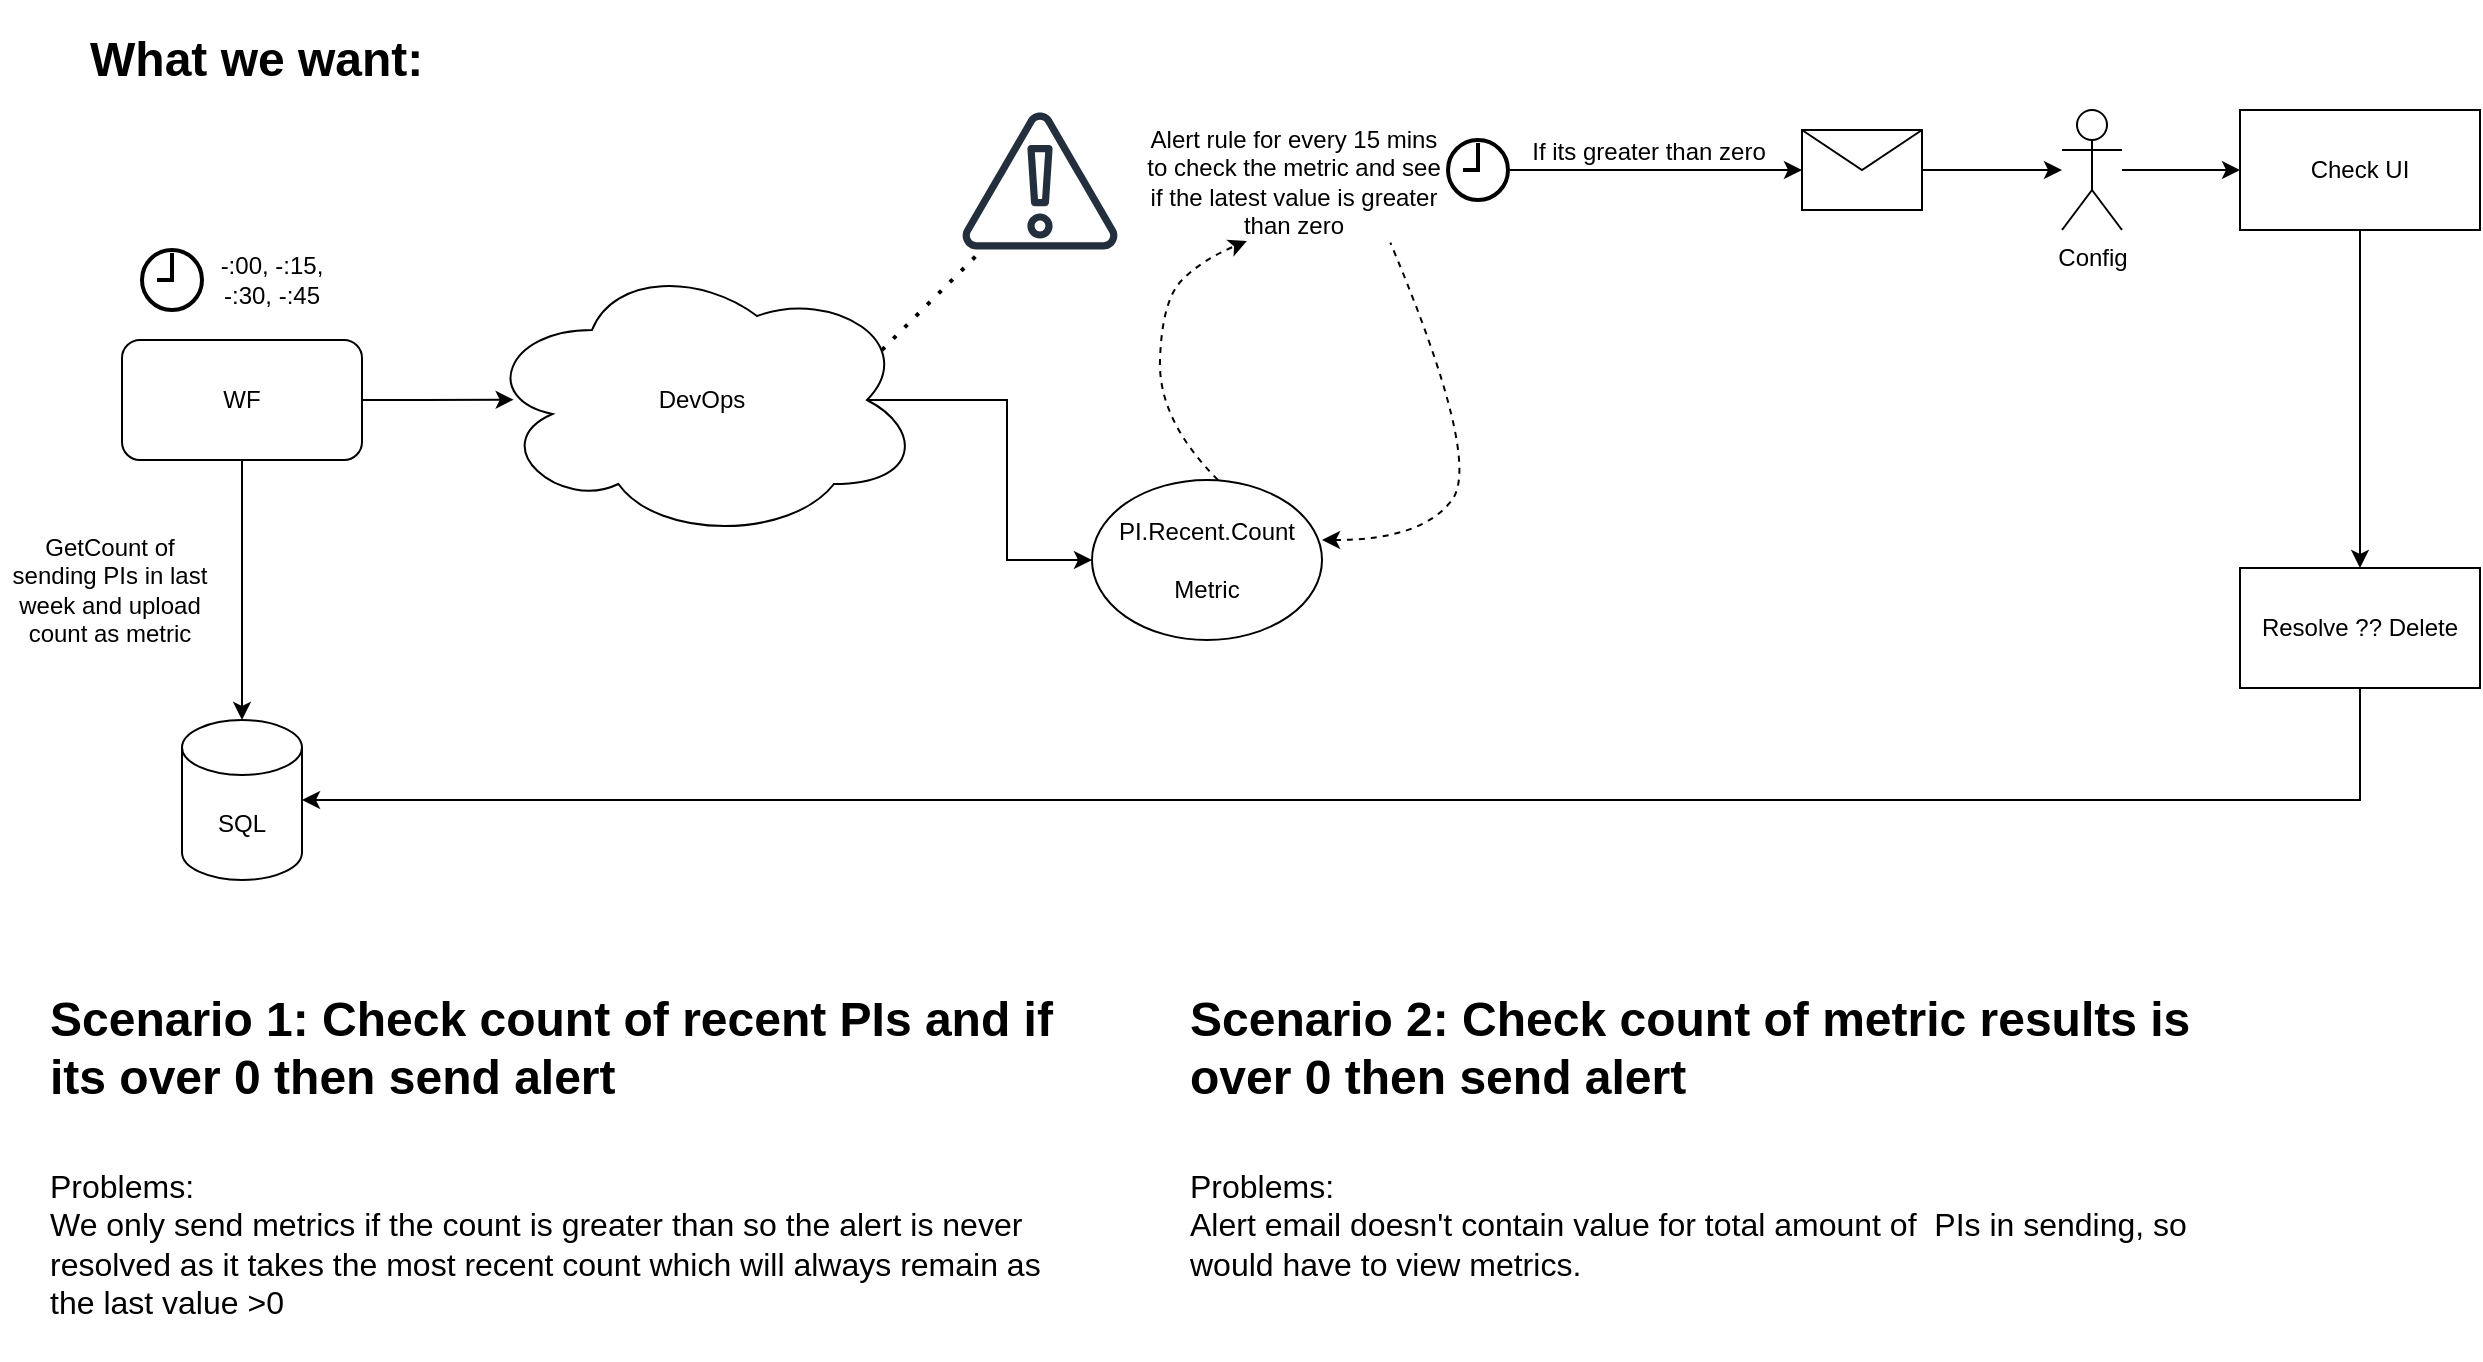 <mxfile version="21.3.5" type="github">
  <diagram name="Page-1" id="Kkhko3-lI88rhhToAhvI">
    <mxGraphModel dx="1434" dy="764" grid="1" gridSize="10" guides="1" tooltips="1" connect="1" arrows="1" fold="1" page="1" pageScale="1" pageWidth="1169" pageHeight="827" math="0" shadow="0">
      <root>
        <mxCell id="0" />
        <mxCell id="1" parent="0" />
        <mxCell id="GTdq3fTMbGytyCx3zL99-6" value="" style="edgeStyle=orthogonalEdgeStyle;rounded=0;orthogonalLoop=1;jettySize=auto;html=1;entryX=0.072;entryY=0.499;entryDx=0;entryDy=0;entryPerimeter=0;" parent="1" source="GTdq3fTMbGytyCx3zL99-1" target="GTdq3fTMbGytyCx3zL99-4" edge="1">
          <mxGeometry relative="1" as="geometry">
            <Array as="points" />
          </mxGeometry>
        </mxCell>
        <mxCell id="GTdq3fTMbGytyCx3zL99-30" style="edgeStyle=orthogonalEdgeStyle;rounded=0;orthogonalLoop=1;jettySize=auto;html=1;exitX=0.5;exitY=1;exitDx=0;exitDy=0;entryX=0.5;entryY=0;entryDx=0;entryDy=0;entryPerimeter=0;" parent="1" source="GTdq3fTMbGytyCx3zL99-1" target="GTdq3fTMbGytyCx3zL99-28" edge="1">
          <mxGeometry relative="1" as="geometry" />
        </mxCell>
        <mxCell id="GTdq3fTMbGytyCx3zL99-1" value="WF" style="rounded=1;whiteSpace=wrap;html=1;" parent="1" vertex="1">
          <mxGeometry x="101" y="240" width="120" height="60" as="geometry" />
        </mxCell>
        <mxCell id="GTdq3fTMbGytyCx3zL99-2" value="" style="html=1;verticalLabelPosition=bottom;align=center;labelBackgroundColor=#ffffff;verticalAlign=top;strokeWidth=2;strokeColor=#000000;shadow=0;dashed=0;shape=mxgraph.ios7.icons.clock;" parent="1" vertex="1">
          <mxGeometry x="111" y="195" width="30" height="30" as="geometry" />
        </mxCell>
        <mxCell id="GTdq3fTMbGytyCx3zL99-3" value="-:00, -:15, -:30, -:45" style="text;html=1;strokeColor=none;fillColor=none;align=center;verticalAlign=middle;whiteSpace=wrap;rounded=0;" parent="1" vertex="1">
          <mxGeometry x="141" y="190" width="70" height="40" as="geometry" />
        </mxCell>
        <mxCell id="GTdq3fTMbGytyCx3zL99-14" value="" style="edgeStyle=orthogonalEdgeStyle;rounded=0;orthogonalLoop=1;jettySize=auto;html=1;exitX=0.875;exitY=0.5;exitDx=0;exitDy=0;exitPerimeter=0;" parent="1" source="GTdq3fTMbGytyCx3zL99-4" target="GTdq3fTMbGytyCx3zL99-13" edge="1">
          <mxGeometry relative="1" as="geometry" />
        </mxCell>
        <mxCell id="GTdq3fTMbGytyCx3zL99-4" value="DevOps" style="ellipse;shape=cloud;whiteSpace=wrap;html=1;" parent="1" vertex="1">
          <mxGeometry x="281" y="200" width="220" height="140" as="geometry" />
        </mxCell>
        <mxCell id="GTdq3fTMbGytyCx3zL99-7" value="GetCount of sending PIs in last week and upload count as metric" style="text;html=1;strokeColor=none;fillColor=none;align=center;verticalAlign=middle;whiteSpace=wrap;rounded=0;" parent="1" vertex="1">
          <mxGeometry x="40" y="350" width="110" height="30" as="geometry" />
        </mxCell>
        <mxCell id="GTdq3fTMbGytyCx3zL99-8" value="" style="sketch=0;outlineConnect=0;fontColor=#232F3E;gradientColor=none;fillColor=#232F3D;strokeColor=none;dashed=0;verticalLabelPosition=bottom;verticalAlign=top;align=center;html=1;fontSize=12;fontStyle=0;aspect=fixed;pointerEvents=1;shape=mxgraph.aws4.alert;" parent="1" vertex="1">
          <mxGeometry x="521" y="126" width="78" height="69" as="geometry" />
        </mxCell>
        <mxCell id="GTdq3fTMbGytyCx3zL99-9" value="Alert rule for every 15 mins to check the metric and see if the latest value is greater than zero" style="text;html=1;strokeColor=none;fillColor=none;align=center;verticalAlign=middle;whiteSpace=wrap;rounded=0;" parent="1" vertex="1">
          <mxGeometry x="611" y="130.5" width="152" height="60" as="geometry" />
        </mxCell>
        <mxCell id="GTdq3fTMbGytyCx3zL99-10" value="" style="endArrow=none;dashed=1;html=1;dashPattern=1 3;strokeWidth=2;rounded=0;" parent="1" edge="1">
          <mxGeometry width="50" height="50" relative="1" as="geometry">
            <mxPoint x="481" y="245" as="sourcePoint" />
            <mxPoint x="531" y="195" as="targetPoint" />
          </mxGeometry>
        </mxCell>
        <mxCell id="GTdq3fTMbGytyCx3zL99-20" value="" style="edgeStyle=orthogonalEdgeStyle;rounded=0;orthogonalLoop=1;jettySize=auto;html=1;" parent="1" source="GTdq3fTMbGytyCx3zL99-12" target="GTdq3fTMbGytyCx3zL99-19" edge="1">
          <mxGeometry relative="1" as="geometry" />
        </mxCell>
        <mxCell id="GTdq3fTMbGytyCx3zL99-12" value="" style="html=1;verticalLabelPosition=bottom;align=center;labelBackgroundColor=#ffffff;verticalAlign=top;strokeWidth=2;strokeColor=#000000;shadow=0;dashed=0;shape=mxgraph.ios7.icons.clock;" parent="1" vertex="1">
          <mxGeometry x="764" y="140" width="30" height="30" as="geometry" />
        </mxCell>
        <mxCell id="GTdq3fTMbGytyCx3zL99-13" value="PI.Recent.Count&lt;br&gt;&lt;br&gt;Metric" style="ellipse;whiteSpace=wrap;html=1;" parent="1" vertex="1">
          <mxGeometry x="586" y="310" width="115" height="80" as="geometry" />
        </mxCell>
        <mxCell id="GTdq3fTMbGytyCx3zL99-15" value="&lt;h1&gt;What we want:&lt;/h1&gt;" style="text;html=1;strokeColor=none;fillColor=none;spacing=5;spacingTop=-20;whiteSpace=wrap;overflow=hidden;rounded=0;" parent="1" vertex="1">
          <mxGeometry x="80" y="80" width="190" height="120" as="geometry" />
        </mxCell>
        <mxCell id="GTdq3fTMbGytyCx3zL99-17" value="" style="curved=1;endArrow=none;html=1;rounded=0;endFill=0;startArrow=classic;startFill=1;dashed=1;entryX=0.817;entryY=1.014;entryDx=0;entryDy=0;entryPerimeter=0;" parent="1" target="GTdq3fTMbGytyCx3zL99-9" edge="1">
          <mxGeometry width="50" height="50" relative="1" as="geometry">
            <mxPoint x="701" y="340" as="sourcePoint" />
            <mxPoint x="791" y="180" as="targetPoint" />
            <Array as="points">
              <mxPoint x="751" y="340" />
              <mxPoint x="781" y="300" />
            </Array>
          </mxGeometry>
        </mxCell>
        <mxCell id="GTdq3fTMbGytyCx3zL99-18" value="" style="curved=1;endArrow=classic;html=1;rounded=0;endFill=1;startArrow=none;startFill=0;dashed=1;entryX=0.345;entryY=1;entryDx=0;entryDy=0;entryPerimeter=0;" parent="1" target="GTdq3fTMbGytyCx3zL99-9" edge="1">
          <mxGeometry width="50" height="50" relative="1" as="geometry">
            <mxPoint x="649" y="310" as="sourcePoint" />
            <mxPoint x="739" y="150" as="targetPoint" />
            <Array as="points">
              <mxPoint x="619" y="280" />
              <mxPoint x="621" y="220" />
              <mxPoint x="641" y="200" />
            </Array>
          </mxGeometry>
        </mxCell>
        <mxCell id="GTdq3fTMbGytyCx3zL99-25" value="" style="edgeStyle=orthogonalEdgeStyle;rounded=0;orthogonalLoop=1;jettySize=auto;html=1;" parent="1" source="GTdq3fTMbGytyCx3zL99-19" target="GTdq3fTMbGytyCx3zL99-22" edge="1">
          <mxGeometry relative="1" as="geometry" />
        </mxCell>
        <mxCell id="GTdq3fTMbGytyCx3zL99-19" value="" style="shape=message;html=1;html=1;outlineConnect=0;labelPosition=center;verticalLabelPosition=bottom;align=center;verticalAlign=top;" parent="1" vertex="1">
          <mxGeometry x="941" y="135" width="60" height="40" as="geometry" />
        </mxCell>
        <mxCell id="GTdq3fTMbGytyCx3zL99-21" value="If its greater than zero" style="text;html=1;align=center;verticalAlign=middle;resizable=0;points=[];autosize=1;strokeColor=none;fillColor=none;" parent="1" vertex="1">
          <mxGeometry x="794" y="130.5" width="140" height="30" as="geometry" />
        </mxCell>
        <mxCell id="GTdq3fTMbGytyCx3zL99-27" value="" style="edgeStyle=orthogonalEdgeStyle;rounded=0;orthogonalLoop=1;jettySize=auto;html=1;" parent="1" source="GTdq3fTMbGytyCx3zL99-22" target="GTdq3fTMbGytyCx3zL99-26" edge="1">
          <mxGeometry relative="1" as="geometry" />
        </mxCell>
        <mxCell id="GTdq3fTMbGytyCx3zL99-22" value="Config" style="shape=umlActor;verticalLabelPosition=bottom;verticalAlign=top;html=1;outlineConnect=0;" parent="1" vertex="1">
          <mxGeometry x="1071" y="125" width="30" height="60" as="geometry" />
        </mxCell>
        <mxCell id="GTdq3fTMbGytyCx3zL99-32" value="" style="edgeStyle=orthogonalEdgeStyle;rounded=0;orthogonalLoop=1;jettySize=auto;html=1;" parent="1" source="GTdq3fTMbGytyCx3zL99-26" target="GTdq3fTMbGytyCx3zL99-31" edge="1">
          <mxGeometry relative="1" as="geometry" />
        </mxCell>
        <mxCell id="GTdq3fTMbGytyCx3zL99-26" value="Check UI" style="whiteSpace=wrap;html=1;verticalAlign=middle;" parent="1" vertex="1">
          <mxGeometry x="1160" y="125" width="120" height="60" as="geometry" />
        </mxCell>
        <mxCell id="GTdq3fTMbGytyCx3zL99-28" value="SQL" style="shape=cylinder3;whiteSpace=wrap;html=1;boundedLbl=1;backgroundOutline=1;size=13.75;" parent="1" vertex="1">
          <mxGeometry x="131" y="430" width="60" height="80" as="geometry" />
        </mxCell>
        <mxCell id="GTdq3fTMbGytyCx3zL99-33" style="edgeStyle=orthogonalEdgeStyle;rounded=0;orthogonalLoop=1;jettySize=auto;html=1;exitX=0.5;exitY=1;exitDx=0;exitDy=0;entryX=1;entryY=0.5;entryDx=0;entryDy=0;entryPerimeter=0;" parent="1" source="GTdq3fTMbGytyCx3zL99-31" target="GTdq3fTMbGytyCx3zL99-28" edge="1">
          <mxGeometry relative="1" as="geometry" />
        </mxCell>
        <mxCell id="GTdq3fTMbGytyCx3zL99-31" value="Resolve ?? Delete" style="whiteSpace=wrap;html=1;verticalAlign=middle;" parent="1" vertex="1">
          <mxGeometry x="1160" y="354" width="120" height="60" as="geometry" />
        </mxCell>
        <mxCell id="KGSe6S6s_oEejVPAiPoT-34" value="&lt;h1&gt;Scenario 1: Check count of recent PIs and if its over 0 then send alert&lt;/h1&gt;&lt;div&gt;&lt;br&gt;&lt;/div&gt;&lt;div style=&quot;font-size: 16px;&quot;&gt;&lt;font style=&quot;font-size: 16px;&quot;&gt;Problems:&lt;/font&gt;&lt;/div&gt;&lt;div style=&quot;font-size: 16px;&quot;&gt;&lt;font style=&quot;font-size: 16px;&quot;&gt;We only send metrics if the count is greater than so the alert is never resolved as it takes the most recent count which will always remain as the last value &amp;gt;0&lt;/font&gt;&lt;/div&gt;&lt;div style=&quot;font-size: 16px;&quot;&gt;&lt;br&gt;&lt;/div&gt;" style="text;html=1;strokeColor=none;fillColor=none;spacing=5;spacingTop=-20;whiteSpace=wrap;overflow=hidden;rounded=0;" parent="1" vertex="1">
          <mxGeometry x="60" y="560" width="520" height="190" as="geometry" />
        </mxCell>
        <mxCell id="KGSe6S6s_oEejVPAiPoT-35" value="&lt;h1&gt;Scenario 2: Check count of metric results is over 0 then send alert&lt;/h1&gt;&lt;div&gt;&lt;br&gt;&lt;/div&gt;&lt;div style=&quot;font-size: 16px;&quot;&gt;&lt;font style=&quot;font-size: 16px;&quot;&gt;Problems:&lt;/font&gt;&lt;/div&gt;&lt;div style=&quot;font-size: 16px;&quot;&gt;&lt;font style=&quot;font-size: 16px;&quot;&gt;Alert email doesn&#39;t contain value for total amount of&amp;nbsp; PIs in sending, so would have to view metrics.&lt;/font&gt;&lt;/div&gt;&lt;div style=&quot;font-size: 16px;&quot;&gt;&lt;br&gt;&lt;/div&gt;" style="text;html=1;strokeColor=none;fillColor=none;spacing=5;spacingTop=-20;whiteSpace=wrap;overflow=hidden;rounded=0;" parent="1" vertex="1">
          <mxGeometry x="630" y="560" width="520" height="180" as="geometry" />
        </mxCell>
      </root>
    </mxGraphModel>
  </diagram>
</mxfile>
